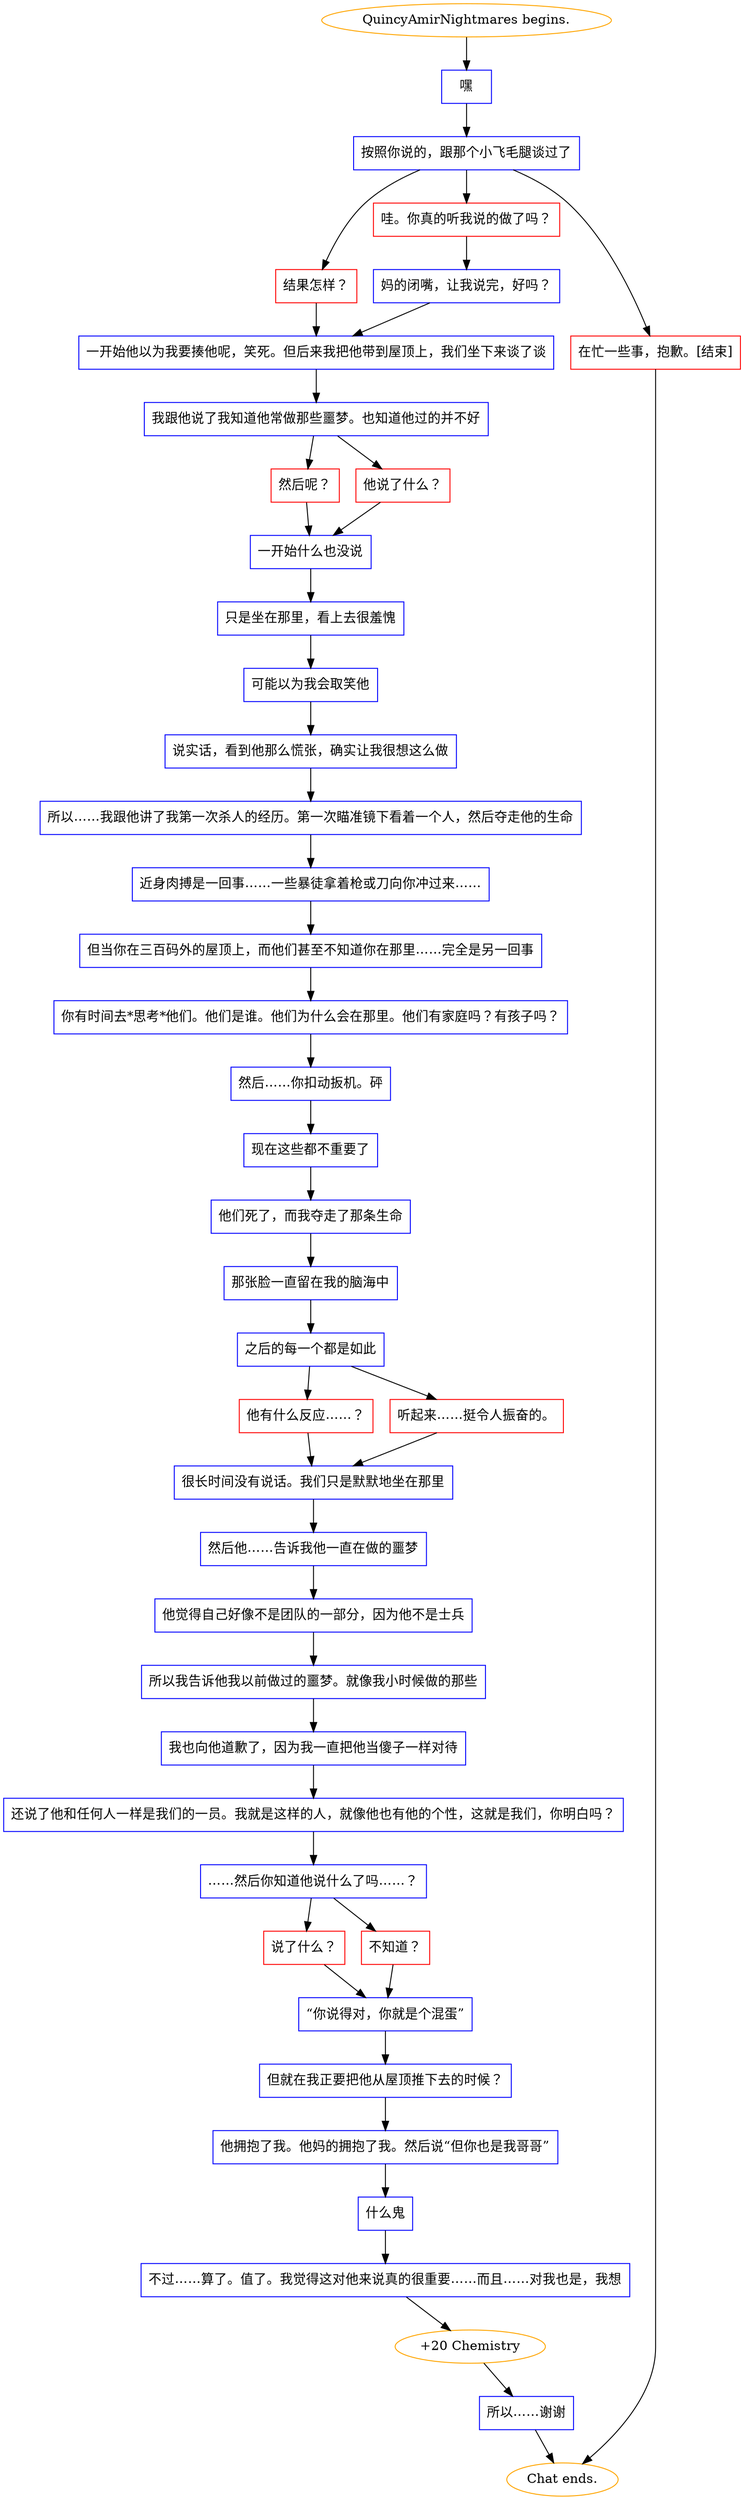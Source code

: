 digraph {
	"QuincyAmirNightmares begins." [color=orange];
		"QuincyAmirNightmares begins." -> j1874195620;
	j1874195620 [label="嘿",shape=box,color=blue];
		j1874195620 -> j2738337058;
	j2738337058 [label="按照你说的，跟那个小飞毛腿谈过了",shape=box,color=blue];
		j2738337058 -> j1648184269;
		j2738337058 -> j4176861797;
		j2738337058 -> j136094144;
	j1648184269 [label="结果怎样？",shape=box,color=red];
		j1648184269 -> j619592300;
	j4176861797 [label="哇。你真的听我说的做了吗？",shape=box,color=red];
		j4176861797 -> j1628188240;
	j136094144 [label="在忙一些事，抱歉。[结束]",shape=box,color=red];
		j136094144 -> "Chat ends.";
	j619592300 [label="一开始他以为我要揍他呢，笑死。但后来我把他带到屋顶上，我们坐下来谈了谈",shape=box,color=blue];
		j619592300 -> j217329079;
	j1628188240 [label="妈的闭嘴，让我说完，好吗？",shape=box,color=blue];
		j1628188240 -> j619592300;
	"Chat ends." [color=orange];
	j217329079 [label="我跟他说了我知道他常做那些噩梦。也知道他过的并不好",shape=box,color=blue];
		j217329079 -> j1185392795;
		j217329079 -> j1029745069;
	j1185392795 [label="然后呢？",shape=box,color=red];
		j1185392795 -> j1643216166;
	j1029745069 [label="他说了什么？",shape=box,color=red];
		j1029745069 -> j1643216166;
	j1643216166 [label="一开始什么也没说",shape=box,color=blue];
		j1643216166 -> j1080538227;
	j1080538227 [label="只是坐在那里，看上去很羞愧",shape=box,color=blue];
		j1080538227 -> j397040481;
	j397040481 [label="可能以为我会取笑他",shape=box,color=blue];
		j397040481 -> j3127490944;
	j3127490944 [label="说实话，看到他那么慌张，确实让我很想这么做",shape=box,color=blue];
		j3127490944 -> j277217723;
	j277217723 [label="所以……我跟他讲了我第一次杀人的经历。第一次瞄准镜下看着一个人，然后夺走他的生命",shape=box,color=blue];
		j277217723 -> j3985800970;
	j3985800970 [label="近身肉搏是一回事……一些暴徒拿着枪或刀向你冲过来……",shape=box,color=blue];
		j3985800970 -> j838006449;
	j838006449 [label="但当你在三百码外的屋顶上，而他们甚至不知道你在那里……完全是另一回事",shape=box,color=blue];
		j838006449 -> j1178928843;
	j1178928843 [label="你有时间去*思考*他们。他们是谁。他们为什么会在那里。他们有家庭吗？有孩子吗？",shape=box,color=blue];
		j1178928843 -> j1220584712;
	j1220584712 [label="然后……你扣动扳机。砰",shape=box,color=blue];
		j1220584712 -> j2902397207;
	j2902397207 [label="现在这些都不重要了",shape=box,color=blue];
		j2902397207 -> j6428821;
	j6428821 [label="他们死了，而我夺走了那条生命",shape=box,color=blue];
		j6428821 -> j131465555;
	j131465555 [label="那张脸一直留在我的脑海中",shape=box,color=blue];
		j131465555 -> j1681966897;
	j1681966897 [label="之后的每一个都是如此",shape=box,color=blue];
		j1681966897 -> j2682410934;
		j1681966897 -> j4138348783;
	j2682410934 [label="他有什么反应……？",shape=box,color=red];
		j2682410934 -> j1137312481;
	j4138348783 [label="听起来……挺令人振奋的。",shape=box,color=red];
		j4138348783 -> j1137312481;
	j1137312481 [label="很长时间没有说话。我们只是默默地坐在那里",shape=box,color=blue];
		j1137312481 -> j2691139909;
	j2691139909 [label="然后他……告诉我他一直在做的噩梦",shape=box,color=blue];
		j2691139909 -> j479342320;
	j479342320 [label="他觉得自己好像不是团队的一部分，因为他不是士兵",shape=box,color=blue];
		j479342320 -> j2186804191;
	j2186804191 [label="所以我告诉他我以前做过的噩梦。就像我小时候做的那些",shape=box,color=blue];
		j2186804191 -> j73766709;
	j73766709 [label="我也向他道歉了，因为我一直把他当傻子一样对待",shape=box,color=blue];
		j73766709 -> j3471270377;
	j3471270377 [label="还说了他和任何人一样是我们的一员。我就是这样的人，就像他也有他的个性，这就是我们，你明白吗？",shape=box,color=blue];
		j3471270377 -> j1206460977;
	j1206460977 [label="……然后你知道他说什么了吗……？",shape=box,color=blue];
		j1206460977 -> j3937143389;
		j1206460977 -> j4291187586;
	j3937143389 [label="说了什么？",shape=box,color=red];
		j3937143389 -> j145775702;
	j4291187586 [label="不知道？",shape=box,color=red];
		j4291187586 -> j145775702;
	j145775702 [label="“你说得对，你就是个混蛋”",shape=box,color=blue];
		j145775702 -> j2650549297;
	j2650549297 [label="但就在我正要把他从屋顶推下去的时候？",shape=box,color=blue];
		j2650549297 -> j2004009874;
	j2004009874 [label="他拥抱了我。他妈的拥抱了我。然后说“但你也是我哥哥”",shape=box,color=blue];
		j2004009874 -> j3178942696;
	j3178942696 [label="什么鬼",shape=box,color=blue];
		j3178942696 -> j610611214;
	j610611214 [label="不过……算了。值了。我觉得这对他来说真的很重要……而且……对我也是，我想",shape=box,color=blue];
		j610611214 -> j2500272597;
	j2500272597 [label="+20 Chemistry",color=orange];
		j2500272597 -> j1244743125;
	j1244743125 [label="所以……谢谢",shape=box,color=blue];
		j1244743125 -> "Chat ends.";
}